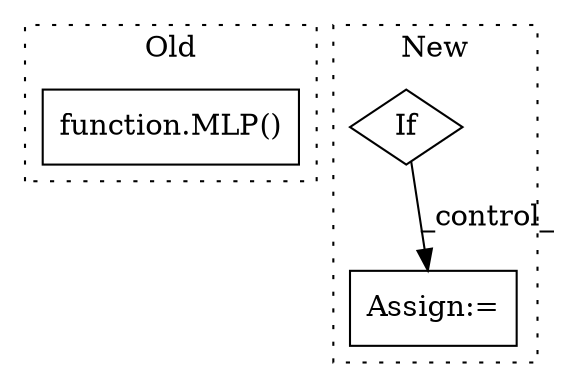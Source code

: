 digraph G {
subgraph cluster0 {
1 [label="function.MLP()" a="75" s="5111,5156" l="4,1" shape="box"];
label = "Old";
style="dotted";
}
subgraph cluster1 {
2 [label="If" a="96" s="7204" l="3" shape="diamond"];
3 [label="Assign:=" a="68" s="7910" l="3" shape="box"];
label = "New";
style="dotted";
}
2 -> 3 [label="_control_"];
}
